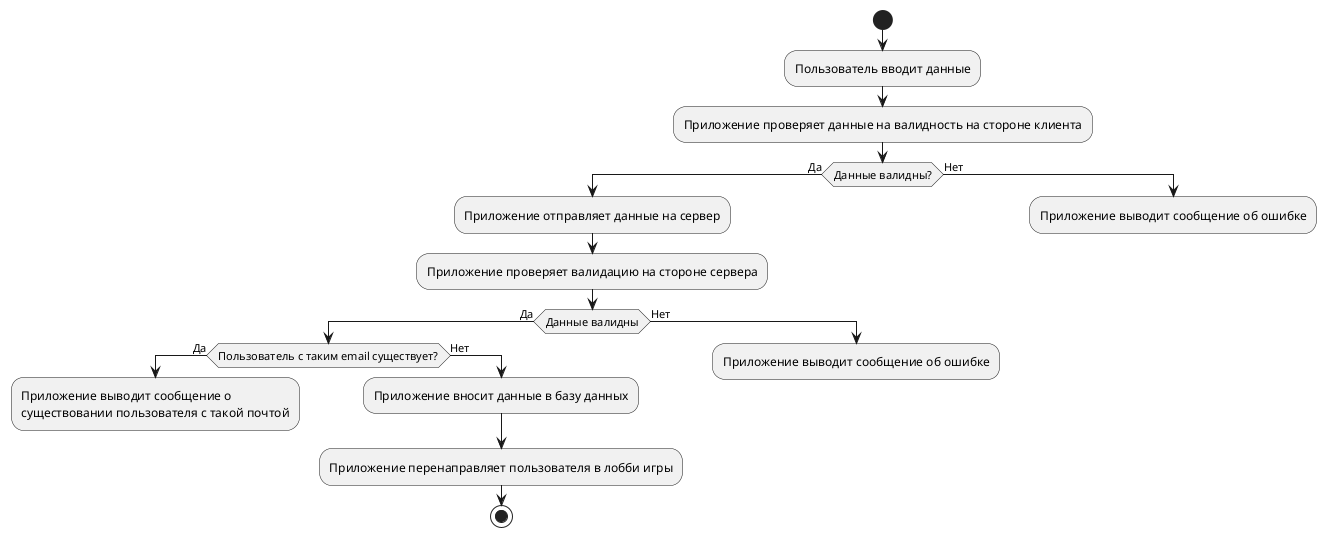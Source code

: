 @startuml
start
:Пользователь вводит данные;
:Приложение проверяет данные на валидность на стороне клиента;
if (Данные валидны?) then (Да)
 :Приложение отправляет данные на сервер;
 :Приложение проверяет валидацию на стороне сервера;
 if (Данные валидны) then (Да)
    if (Пользователь с таким email существует?) then (Да)
      :Приложение выводит сообщение о \nсуществовании пользователя с такой почтой;
      kill
    else (Нет)
      :Приложение вносит данные в базу данных;
      :Приложение перенаправляет пользователя в лобби игры;
      stop
    endif
 else (Нет)
    :Приложение выводит сообщение об ошибке;
    kill
 endif
else (Нет)
 :Приложение выводит сообщение об ошибке;
 kill
endif
@enduml